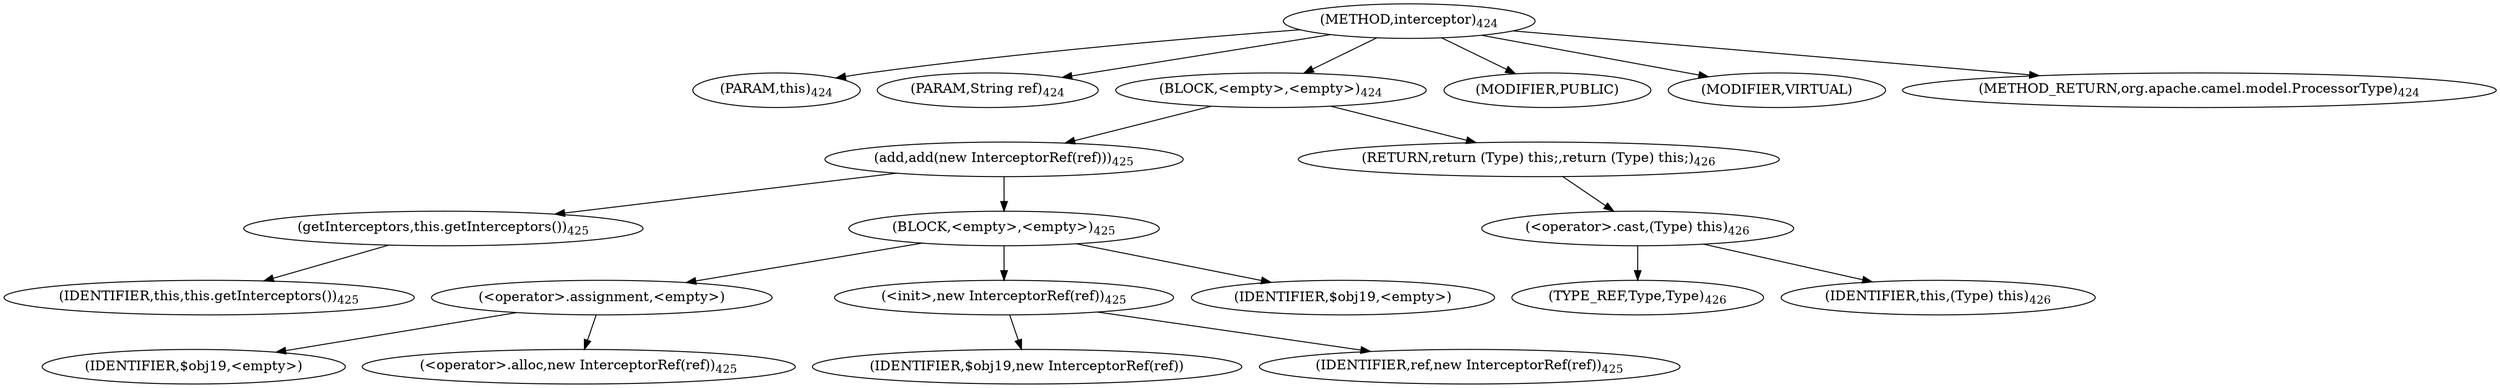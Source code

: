digraph "interceptor" {  
"867" [label = <(METHOD,interceptor)<SUB>424</SUB>> ]
"94" [label = <(PARAM,this)<SUB>424</SUB>> ]
"868" [label = <(PARAM,String ref)<SUB>424</SUB>> ]
"869" [label = <(BLOCK,&lt;empty&gt;,&lt;empty&gt;)<SUB>424</SUB>> ]
"870" [label = <(add,add(new InterceptorRef(ref)))<SUB>425</SUB>> ]
"871" [label = <(getInterceptors,this.getInterceptors())<SUB>425</SUB>> ]
"93" [label = <(IDENTIFIER,this,this.getInterceptors())<SUB>425</SUB>> ]
"872" [label = <(BLOCK,&lt;empty&gt;,&lt;empty&gt;)<SUB>425</SUB>> ]
"873" [label = <(&lt;operator&gt;.assignment,&lt;empty&gt;)> ]
"874" [label = <(IDENTIFIER,$obj19,&lt;empty&gt;)> ]
"875" [label = <(&lt;operator&gt;.alloc,new InterceptorRef(ref))<SUB>425</SUB>> ]
"876" [label = <(&lt;init&gt;,new InterceptorRef(ref))<SUB>425</SUB>> ]
"877" [label = <(IDENTIFIER,$obj19,new InterceptorRef(ref))> ]
"878" [label = <(IDENTIFIER,ref,new InterceptorRef(ref))<SUB>425</SUB>> ]
"879" [label = <(IDENTIFIER,$obj19,&lt;empty&gt;)> ]
"880" [label = <(RETURN,return (Type) this;,return (Type) this;)<SUB>426</SUB>> ]
"881" [label = <(&lt;operator&gt;.cast,(Type) this)<SUB>426</SUB>> ]
"882" [label = <(TYPE_REF,Type,Type)<SUB>426</SUB>> ]
"95" [label = <(IDENTIFIER,this,(Type) this)<SUB>426</SUB>> ]
"883" [label = <(MODIFIER,PUBLIC)> ]
"884" [label = <(MODIFIER,VIRTUAL)> ]
"885" [label = <(METHOD_RETURN,org.apache.camel.model.ProcessorType)<SUB>424</SUB>> ]
  "867" -> "94" 
  "867" -> "868" 
  "867" -> "869" 
  "867" -> "883" 
  "867" -> "884" 
  "867" -> "885" 
  "869" -> "870" 
  "869" -> "880" 
  "870" -> "871" 
  "870" -> "872" 
  "871" -> "93" 
  "872" -> "873" 
  "872" -> "876" 
  "872" -> "879" 
  "873" -> "874" 
  "873" -> "875" 
  "876" -> "877" 
  "876" -> "878" 
  "880" -> "881" 
  "881" -> "882" 
  "881" -> "95" 
}
